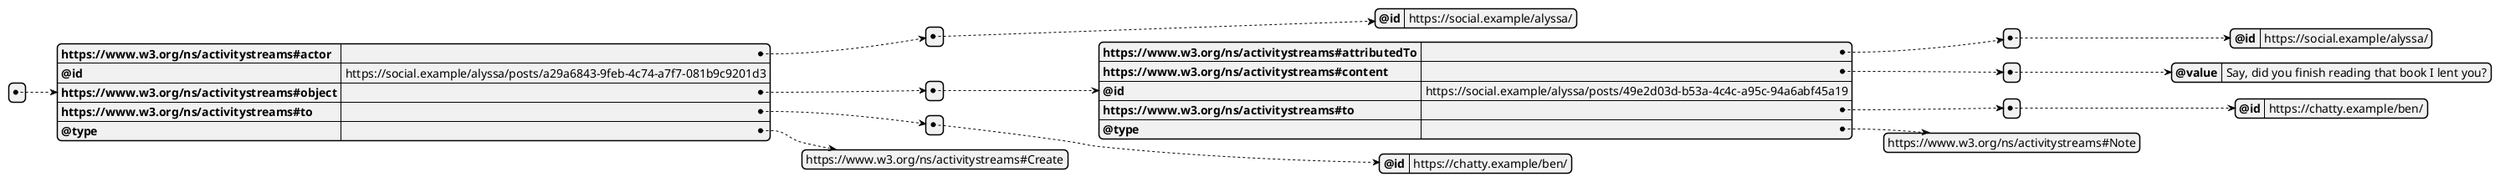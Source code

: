 @startjson
[
  {
    "https://www.w3.org/ns/activitystreams#actor": [
      {
        "@id": "https://social.example/alyssa/"
      }
    ],
    "@id": "https://social.example/alyssa/posts/a29a6843-9feb-4c74-a7f7-081b9c9201d3",
    "https://www.w3.org/ns/activitystreams#object": [
      {
        "https://www.w3.org/ns/activitystreams#attributedTo": [
          {
            "@id": "https://social.example/alyssa/"
          }
        ],
        "https://www.w3.org/ns/activitystreams#content": [
          {
            "@value": "Say, did you finish reading that book I lent you?"
          }
        ],
        "@id": "https://social.example/alyssa/posts/49e2d03d-b53a-4c4c-a95c-94a6abf45a19",
        "https://www.w3.org/ns/activitystreams#to": [
          {
            "@id": "https://chatty.example/ben/"
          }
        ],
        "@type": [
          "https://www.w3.org/ns/activitystreams#Note"
        ]
      }
    ],
    "https://www.w3.org/ns/activitystreams#to": [
      {
        "@id": "https://chatty.example/ben/"
      }
    ],
    "@type": [
      "https://www.w3.org/ns/activitystreams#Create"
    ]
  }
]
@endjson
